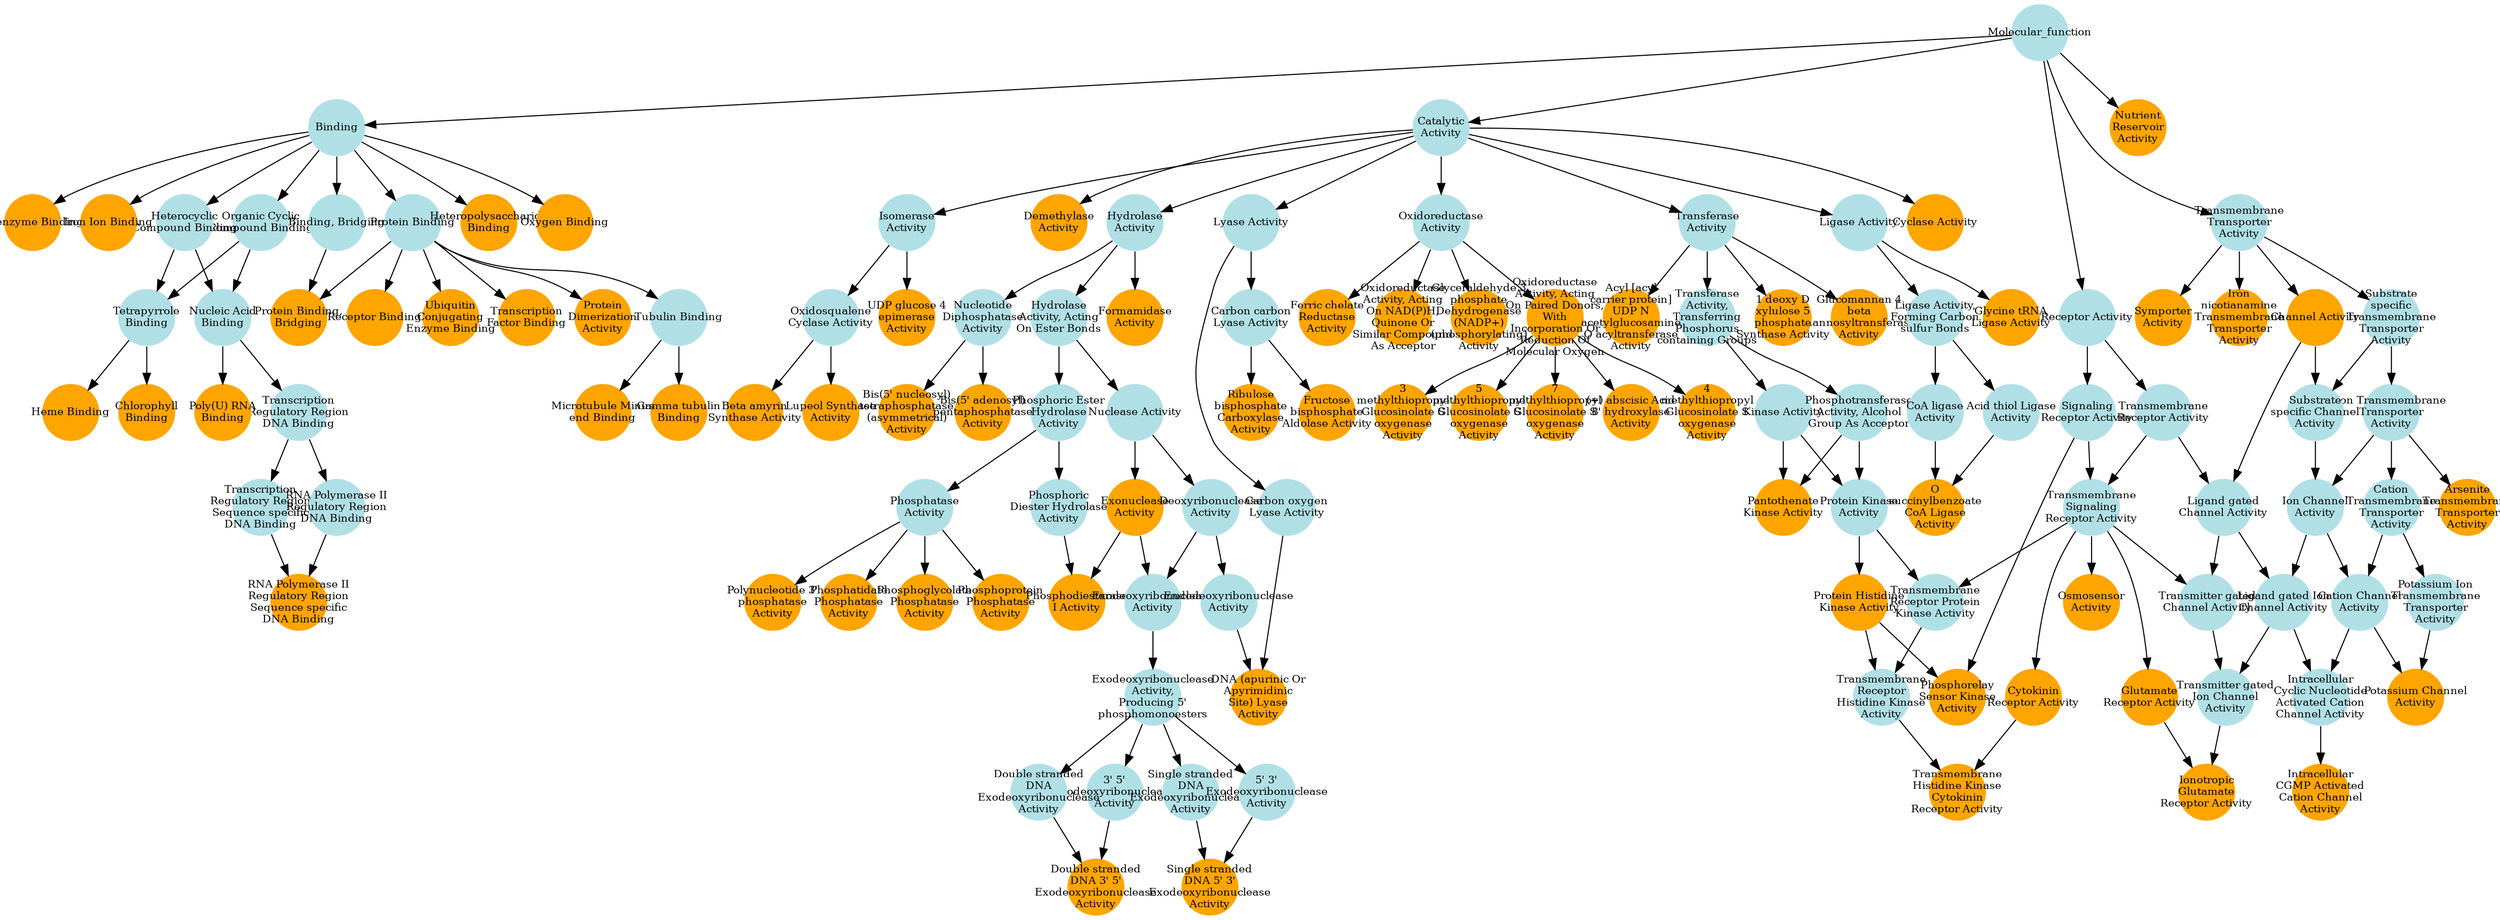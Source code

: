 digraph {
1 [style="filled", fixedsize="true", fontsize="10", shape="circle", width="0.75", fillcolor="powderblue", label="Molecular_function", color="transparent"];
2 [style="filled", fixedsize="true", fontsize="10", shape="circle", width="0.75", fillcolor="powderblue", label="Binding", color="transparent"];
3 [style="filled", fixedsize="true", fontsize="10", shape="circle", width="0.75", fillcolor="powderblue", label="Organic Cyclic
Compound Binding", color="transparent"];
4 [style="filled", fixedsize="true", fontsize="10", shape="circle", width="0.75", fillcolor="powderblue", label="Heterocyclic
Compound Binding", color="transparent"];
5 [style="filled", fixedsize="true", fontsize="10", shape="circle", width="0.75", fillcolor="powderblue", label="Tetrapyrrole
Binding", color="transparent"];
6 [style="filled", fixedsize="true", fontsize="10", shape="circle", width="0.75", fillcolor="orange", label="Chlorophyll
Binding", color="transparent"];
7 [style="filled", fixedsize="true", fontsize="10", shape="circle", width="0.75", fillcolor="powderblue", label="Catalytic
Activity", color="transparent"];
8 [style="filled", fixedsize="true", fontsize="10", shape="circle", width="0.75", fillcolor="powderblue", label="Hydrolase
Activity", color="transparent"];
9 [style="filled", fixedsize="true", fontsize="10", shape="circle", width="0.75", fillcolor="orange", label="Formamidase
Activity", color="transparent"];
10 [style="filled", fixedsize="true", fontsize="10", shape="circle", width="0.75", fillcolor="powderblue", label="Oxidoreductase
Activity", color="transparent"];
11 [style="filled", fixedsize="true", fontsize="10", shape="circle", width="0.75", fillcolor="powderblue", label="Receptor Activity", color="transparent"];
12 [style="filled", fixedsize="true", fontsize="10", shape="circle", width="0.75", fillcolor="powderblue", label="Signaling
Receptor Activity", color="transparent"];
13 [style="filled", fixedsize="true", fontsize="10", shape="circle", width="0.75", fillcolor="powderblue", label="Transmembrane
Receptor Activity", color="transparent"];
14 [style="filled", fixedsize="true", fontsize="10", shape="circle", width="0.75", fillcolor="powderblue", label="Transmembrane
Signaling
Receptor Activity", color="transparent"];
15 [style="filled", fixedsize="true", fontsize="10", shape="circle", width="0.75", fillcolor="orange", label="Osmosensor
Activity", color="transparent"];
16 [style="filled", fixedsize="true", fontsize="10", shape="circle", width="0.75", fillcolor="powderblue", label="Hydrolase
Activity, Acting
On Ester Bonds", color="transparent"];
17 [style="filled", fixedsize="true", fontsize="10", shape="circle", width="0.75", fillcolor="powderblue", label="Phosphoric Ester
Hydrolase
Activity", color="transparent"];
18 [style="filled", fixedsize="true", fontsize="10", shape="circle", width="0.75", fillcolor="powderblue", label="Phosphatase
Activity", color="transparent"];
19 [style="filled", fixedsize="true", fontsize="10", shape="circle", width="0.75", fillcolor="orange", label="Polynucleotide 3'
phosphatase
Activity", color="transparent"];
20 [style="filled", fixedsize="true", fontsize="10", shape="circle", width="0.75", fillcolor="powderblue", label="Nucleic Acid
Binding", color="transparent"];
21 [style="filled", fixedsize="true", fontsize="10", shape="circle", width="0.75", fillcolor="powderblue", label="Transcription
Regulatory Region
DNA Binding", color="transparent"];
22 [style="filled", fixedsize="true", fontsize="10", shape="circle", width="0.75", fillcolor="powderblue", label="Transcription
Regulatory Region
Sequence specific
DNA Binding", color="transparent"];
23 [style="filled", fixedsize="true", fontsize="10", shape="circle", width="0.75", fillcolor="powderblue", label="RNA Polymerase II
Regulatory Region
DNA Binding", color="transparent"];
24 [style="filled", fixedsize="true", fontsize="10", shape="circle", width="0.75", fillcolor="orange", label="RNA Polymerase II
Regulatory Region
Sequence specific
DNA Binding", color="transparent"];
25 [style="filled", fixedsize="true", fontsize="10", shape="circle", width="0.75", fillcolor="orange", label="Glutamate
Receptor Activity", color="transparent"];
26 [style="filled", fixedsize="true", fontsize="10", shape="circle", width="0.75", fillcolor="powderblue", label="Transmembrane
Transporter
Activity", color="transparent"];
27 [style="filled", fixedsize="true", fontsize="10", shape="circle", width="0.75", fillcolor="powderblue", label="Substrate
specific
Transmembrane
Transporter
Activity", color="transparent"];
28 [style="filled", fixedsize="true", fontsize="10", shape="circle", width="0.75", fillcolor="powderblue", label="Ion Transmembrane
Transporter
Activity", color="transparent"];
29 [style="filled", fixedsize="true", fontsize="10", shape="circle", width="0.75", fillcolor="orange", label="Channel Activity", color="transparent"];
30 [style="filled", fixedsize="true", fontsize="10", shape="circle", width="0.75", fillcolor="powderblue", label="Substrate
specific Channel
Activity", color="transparent"];
31 [style="filled", fixedsize="true", fontsize="10", shape="circle", width="0.75", fillcolor="powderblue", label="Ion Channel
Activity", color="transparent"];
32 [style="filled", fixedsize="true", fontsize="10", shape="circle", width="0.75", fillcolor="powderblue", label="Ligand gated
Channel Activity", color="transparent"];
33 [style="filled", fixedsize="true", fontsize="10", shape="circle", width="0.75", fillcolor="powderblue", label="Ligand gated Ion
Channel Activity", color="transparent"];
34 [style="filled", fixedsize="true", fontsize="10", shape="circle", width="0.75", fillcolor="powderblue", label="Transmitter gated
Channel Activity", color="transparent"];
35 [style="filled", fixedsize="true", fontsize="10", shape="circle", width="0.75", fillcolor="powderblue", label="Transmitter gated
Ion Channel
Activity", color="transparent"];
36 [style="filled", fixedsize="true", fontsize="10", shape="circle", width="0.75", fillcolor="orange", label="Ionotropic
Glutamate
Receptor Activity", color="transparent"];
37 [style="filled", fixedsize="true", fontsize="10", shape="circle", width="0.75", fillcolor="powderblue", label="Protein Binding", color="transparent"];
38 [style="filled", fixedsize="true", fontsize="10", shape="circle", width="0.75", fillcolor="orange", label="Transcription
Factor Binding", color="transparent"];
39 [style="filled", fixedsize="true", fontsize="10", shape="circle", width="0.75", fillcolor="powderblue", label="Cation
Transmembrane
Transporter
Activity", color="transparent"];
40 [style="filled", fixedsize="true", fontsize="10", shape="circle", width="0.75", fillcolor="powderblue", label="Cation Channel
Activity", color="transparent"];
41 [style="filled", fixedsize="true", fontsize="10", shape="circle", width="0.75", fillcolor="powderblue", label="Potassium Ion
Transmembrane
Transporter
Activity", color="transparent"];
42 [style="filled", fixedsize="true", fontsize="10", shape="circle", width="0.75", fillcolor="orange", label="Potassium Channel
Activity", color="transparent"];
43 [style="filled", fixedsize="true", fontsize="10", shape="circle", width="0.75", fillcolor="powderblue", label="Lyase Activity", color="transparent"];
44 [style="filled", fixedsize="true", fontsize="10", shape="circle", width="0.75", fillcolor="powderblue", label="Carbon carbon
Lyase Activity", color="transparent"];
45 [style="filled", fixedsize="true", fontsize="10", shape="circle", width="0.75", fillcolor="orange", label="Ribulose
bisphosphate
Carboxylase
Activity", color="transparent"];
46 [style="filled", fixedsize="true", fontsize="10", shape="circle", width="0.75", fillcolor="orange", label="Phosphatidate
Phosphatase
Activity", color="transparent"];
47 [style="filled", fixedsize="true", fontsize="10", shape="circle", width="0.75", fillcolor="orange", label="Phosphoglycolate
Phosphatase
Activity", color="transparent"];
48 [style="filled", fixedsize="true", fontsize="10", shape="circle", width="0.75", fillcolor="powderblue", label="Transferase
Activity", color="transparent"];
49 [style="filled", fixedsize="true", fontsize="10", shape="circle", width="0.75", fillcolor="powderblue", label="Transferase
Activity,
Transferring
Phosphorus
containing Groups", color="transparent"];
50 [style="filled", fixedsize="true", fontsize="10", shape="circle", width="0.75", fillcolor="powderblue", label="Kinase Activity", color="transparent"];
51 [style="filled", fixedsize="true", fontsize="10", shape="circle", width="0.75", fillcolor="powderblue", label="Phosphotransferase
Activity, Alcohol
Group As Acceptor", color="transparent"];
52 [style="filled", fixedsize="true", fontsize="10", shape="circle", width="0.75", fillcolor="powderblue", label="Protein Kinase
Activity", color="transparent"];
53 [style="filled", fixedsize="true", fontsize="10", shape="circle", width="0.75", fillcolor="orange", label="Protein Histidine
Kinase Activity", color="transparent"];
54 [style="filled", fixedsize="true", fontsize="10", shape="circle", width="0.75", fillcolor="powderblue", label="Transmembrane
Receptor Protein
Kinase Activity", color="transparent"];
55 [style="filled", fixedsize="true", fontsize="10", shape="circle", width="0.75", fillcolor="powderblue", label="Transmembrane
Receptor
Histidine Kinase
Activity", color="transparent"];
56 [style="filled", fixedsize="true", fontsize="10", shape="circle", width="0.75", fillcolor="orange", label="Cytokinin
Receptor Activity", color="transparent"];
57 [style="filled", fixedsize="true", fontsize="10", shape="circle", width="0.75", fillcolor="orange", label="Transmembrane
Histidine Kinase
Cytokinin
Receptor Activity", color="transparent"];
58 [style="filled", fixedsize="true", fontsize="10", shape="circle", width="0.75", fillcolor="powderblue", label="Binding, Bridging", color="transparent"];
59 [style="filled", fixedsize="true", fontsize="10", shape="circle", width="0.75", fillcolor="orange", label="Protein Binding,
Bridging", color="transparent"];
60 [style="filled", fixedsize="true", fontsize="10", shape="circle", width="0.75", fillcolor="powderblue", label="Nuclease Activity", color="transparent"];
61 [style="filled", fixedsize="true", fontsize="10", shape="circle", width="0.75", fillcolor="orange", label="Exonuclease
Activity", color="transparent"];
62 [style="filled", fixedsize="true", fontsize="10", shape="circle", width="0.75", fillcolor="powderblue", label="Phosphoric
Diester Hydrolase
Activity", color="transparent"];
63 [style="filled", fixedsize="true", fontsize="10", shape="circle", width="0.75", fillcolor="orange", label="Phosphodiesterase
I Activity", color="transparent"];
64 [style="filled", fixedsize="true", fontsize="10", shape="circle", width="0.75", fillcolor="orange", label="Glucomannan 4
beta
mannosyltransferase
Activity", color="transparent"];
65 [style="filled", fixedsize="true", fontsize="10", shape="circle", width="0.75", fillcolor="powderblue", label="Intracellular
Cyclic Nucleotide
Activated Cation
Channel Activity", color="transparent"];
66 [style="filled", fixedsize="true", fontsize="10", shape="circle", width="0.75", fillcolor="orange", label="Intracellular
CGMP Activated
Cation Channel
Activity", color="transparent"];
67 [style="filled", fixedsize="true", fontsize="10", shape="circle", width="0.75", fillcolor="orange", label="Nutrient
Reservoir
Activity", color="transparent"];
68 [style="filled", fixedsize="true", fontsize="10", shape="circle", width="0.75", fillcolor="powderblue", label="Deoxyribonuclease
Activity", color="transparent"];
69 [style="filled", fixedsize="true", fontsize="10", shape="circle", width="0.75", fillcolor="powderblue", label="Exodeoxyribonuclease
Activity", color="transparent"];
70 [style="filled", fixedsize="true", fontsize="10", shape="circle", width="0.75", fillcolor="powderblue", label="Exodeoxyribonuclease
Activity,
Producing 5'
phosphomonoesters", color="transparent"];
71 [style="filled", fixedsize="true", fontsize="10", shape="circle", width="0.75", fillcolor="powderblue", label="3' 5'
exodeoxyribonuclease
Activity", color="transparent"];
72 [style="filled", fixedsize="true", fontsize="10", shape="circle", width="0.75", fillcolor="powderblue", label="Double stranded
DNA
Exodeoxyribonuclease
Activity", color="transparent"];
73 [style="filled", fixedsize="true", fontsize="10", shape="circle", width="0.75", fillcolor="orange", label="Double stranded
DNA 3' 5'
Exodeoxyribonuclease
Activity", color="transparent"];
74 [style="filled", fixedsize="true", fontsize="10", shape="circle", width="0.75", fillcolor="orange", label="Heteropolysaccharide
Binding", color="transparent"];
75 [style="filled", fixedsize="true", fontsize="10", shape="circle", width="0.75", fillcolor="powderblue", label="Isomerase
Activity", color="transparent"];
76 [style="filled", fixedsize="true", fontsize="10", shape="circle", width="0.75", fillcolor="orange", label="UDP glucose 4
epimerase
Activity", color="transparent"];
77 [style="filled", fixedsize="true", fontsize="10", shape="circle", width="0.75", fillcolor="orange", label="Oxidoreductase
Activity, Acting
On Paired Donors,
With
Incorporation Or
Reduction Of
Molecular Oxygen", color="transparent"];
78 [style="filled", fixedsize="true", fontsize="10", shape="circle", width="0.75", fillcolor="orange", label="3
methylthiopropyl
Glucosinolate S
oxygenase
Activity", color="transparent"];
79 [style="filled", fixedsize="true", fontsize="10", shape="circle", width="0.75", fillcolor="orange", label="5
methylthiopropyl
Glucosinolate S
oxygenase
Activity", color="transparent"];
80 [style="filled", fixedsize="true", fontsize="10", shape="circle", width="0.75", fillcolor="orange", label="7
methylthiopropyl
Glucosinolate S
oxygenase
Activity", color="transparent"];
81 [style="filled", fixedsize="true", fontsize="10", shape="circle", width="0.75", fillcolor="orange", label="(+) abscisic Acid
8' hydroxylase
Activity", color="transparent"];
82 [style="filled", fixedsize="true", fontsize="10", shape="circle", width="0.75", fillcolor="orange", label="Glyceraldehyde 3
phosphate
Dehydrogenase
(NADP+)
(phosphorylating)
Activity", color="transparent"];
83 [style="filled", fixedsize="true", fontsize="10", shape="circle", width="0.75", fillcolor="powderblue", label="Nucleotide
Diphosphatase
Activity", color="transparent"];
84 [style="filled", fixedsize="true", fontsize="10", shape="circle", width="0.75", fillcolor="orange", label="Bis(5' nucleosyl)
tetraphosphatase
(asymmetrical)
Activity", color="transparent"];
85 [style="filled", fixedsize="true", fontsize="10", shape="circle", width="0.75", fillcolor="powderblue", label="Single stranded
DNA
Exodeoxyribonuclease
Activity", color="transparent"];
86 [style="filled", fixedsize="true", fontsize="10", shape="circle", width="0.75", fillcolor="powderblue", label="5' 3'
Exodeoxyribonuclease
Activity", color="transparent"];
87 [style="filled", fixedsize="true", fontsize="10", shape="circle", width="0.75", fillcolor="orange", label="Single stranded
DNA 5' 3'
Exodeoxyribonuclease
Activity", color="transparent"];
88 [style="filled", fixedsize="true", fontsize="10", shape="circle", width="0.75", fillcolor="orange", label="Cyclase Activity", color="transparent"];
89 [style="filled", fixedsize="true", fontsize="10", shape="circle", width="0.75", fillcolor="orange", label="Oxygen Binding", color="transparent"];
90 [style="filled", fixedsize="true", fontsize="10", shape="circle", width="0.75", fillcolor="orange", label="Phosphoprotein
Phosphatase
Activity", color="transparent"];
91 [style="filled", fixedsize="true", fontsize="10", shape="circle", width="0.75", fillcolor="orange", label="Protein
Dimerization
Activity", color="transparent"];
92 [style="filled", fixedsize="true", fontsize="10", shape="circle", width="0.75", fillcolor="orange", label="Ferric chelate
Reductase
Activity", color="transparent"];
93 [style="filled", fixedsize="true", fontsize="10", shape="circle", width="0.75", fillcolor="orange", label="4
methylthiopropyl
Glucosinolate S
oxygenase
Activity", color="transparent"];
94 [style="filled", fixedsize="true", fontsize="10", shape="circle", width="0.75", fillcolor="orange", label="Fructose
bisphosphate
Aldolase Activity", color="transparent"];
95 [style="filled", fixedsize="true", fontsize="10", shape="circle", width="0.75", fillcolor="powderblue", label="Ligase Activity", color="transparent"];
96 [style="filled", fixedsize="true", fontsize="10", shape="circle", width="0.75", fillcolor="powderblue", label="Ligase Activity,
Forming Carbon
sulfur Bonds", color="transparent"];
97 [style="filled", fixedsize="true", fontsize="10", shape="circle", width="0.75", fillcolor="powderblue", label="CoA ligase
Activity", color="transparent"];
98 [style="filled", fixedsize="true", fontsize="10", shape="circle", width="0.75", fillcolor="powderblue", label="Acid thiol Ligase
Activity", color="transparent"];
99 [style="filled", fixedsize="true", fontsize="10", shape="circle", width="0.75", fillcolor="orange", label="O
succinylbenzoate
CoA Ligase
Activity", color="transparent"];
100 [style="filled", fixedsize="true", fontsize="10", shape="circle", width="0.75", fillcolor="orange", label="Acyl [acyl
carrier protein]
UDP N
acetylglucosamine
O acyltransferase
Activity", color="transparent"];
101 [style="filled", fixedsize="true", fontsize="10", shape="circle", width="0.75", fillcolor="orange", label="Oxidoreductase
Activity, Acting
On NAD(P)H,
Quinone Or
Similar Compound
As Acceptor", color="transparent"];
102 [style="filled", fixedsize="true", fontsize="10", shape="circle", width="0.75", fillcolor="powderblue", label="Tubulin Binding", color="transparent"];
103 [style="filled", fixedsize="true", fontsize="10", shape="circle", width="0.75", fillcolor="orange", label="Gamma tubulin
Binding", color="transparent"];
104 [style="filled", fixedsize="true", fontsize="10", shape="circle", width="0.75", fillcolor="powderblue", label="Oxidosqualene
Cyclase Activity", color="transparent"];
105 [style="filled", fixedsize="true", fontsize="10", shape="circle", width="0.75", fillcolor="orange", label="Lupeol Synthase
Activity", color="transparent"];
106 [style="filled", fixedsize="true", fontsize="10", shape="circle", width="0.75", fillcolor="orange", label="Receptor Binding", color="transparent"];
107 [style="filled", fixedsize="true", fontsize="10", shape="circle", width="0.75", fillcolor="orange", label="Poly(U) RNA
Binding", color="transparent"];
108 [style="filled", fixedsize="true", fontsize="10", shape="circle", width="0.75", fillcolor="orange", label="Heme Binding", color="transparent"];
109 [style="filled", fixedsize="true", fontsize="10", shape="circle", width="0.75", fillcolor="powderblue", label="Endodeoxyribonuclease
Activity", color="transparent"];
110 [style="filled", fixedsize="true", fontsize="10", shape="circle", width="0.75", fillcolor="powderblue", label="Carbon oxygen
Lyase Activity", color="transparent"];
111 [style="filled", fixedsize="true", fontsize="10", shape="circle", width="0.75", fillcolor="orange", label="DNA (apurinic Or
Apyrimidinic
Site) Lyase
Activity", color="transparent"];
112 [style="filled", fixedsize="true", fontsize="10", shape="circle", width="0.75", fillcolor="orange", label="1 deoxy D
xylulose 5
phosphate
Synthase Activity", color="transparent"];
113 [style="filled", fixedsize="true", fontsize="10", shape="circle", width="0.75", fillcolor="orange", label="Coenzyme Binding", color="transparent"];
114 [style="filled", fixedsize="true", fontsize="10", shape="circle", width="0.75", fillcolor="orange", label="Glycine tRNA
Ligase Activity", color="transparent"];
115 [style="filled", fixedsize="true", fontsize="10", shape="circle", width="0.75", fillcolor="orange", label="Ubiquitin
Conjugating
Enzyme Binding", color="transparent"];
116 [style="filled", fixedsize="true", fontsize="10", shape="circle", width="0.75", fillcolor="orange", label="Beta amyrin
Synthase Activity", color="transparent"];
117 [style="filled", fixedsize="true", fontsize="10", shape="circle", width="0.75", fillcolor="orange", label="Iron Ion Binding", color="transparent"];
118 [style="filled", fixedsize="true", fontsize="10", shape="circle", width="0.75", fillcolor="orange", label="Bis(5' adenosyl)
pentaphosphatase
Activity", color="transparent"];
119 [style="filled", fixedsize="true", fontsize="10", shape="circle", width="0.75", fillcolor="orange", label="Symporter
Activity", color="transparent"];
120 [style="filled", fixedsize="true", fontsize="10", shape="circle", width="0.75", fillcolor="orange", label="Microtubule Minus
end Binding", color="transparent"];
121 [style="filled", fixedsize="true", fontsize="10", shape="circle", width="0.75", fillcolor="orange", label="Demethylase
Activity", color="transparent"];
122 [style="filled", fixedsize="true", fontsize="10", shape="circle", width="0.75", fillcolor="orange", label="Arsenite
Transmembrane
Transporter
Activity", color="transparent"];
123 [style="filled", fixedsize="true", fontsize="10", shape="circle", width="0.75", fillcolor="orange", label="Phosphorelay
Sensor Kinase
Activity", color="transparent"];
124 [style="filled", fixedsize="true", fontsize="10", shape="circle", width="0.75", fillcolor="orange", label="Pantothenate
Kinase Activity", color="transparent"];
125 [style="filled", fixedsize="true", fontsize="10", shape="circle", width="0.75", fillcolor="orange", label="Iron
nicotianamine
Transmembrane
Transporter
Activity", color="transparent"];
1 -> 2 [color="#000000", lty="solid"];
2 -> 3 [color="#000000", lty="solid"];
2 -> 4 [color="#000000", lty="solid"];
3 -> 5 [color="#000000", lty="solid"];
4 -> 5 [color="#000000", lty="solid"];
5 -> 6 [color="#000000", lty="solid"];
1 -> 7 [color="#000000", lty="solid"];
7 -> 8 [color="#000000", lty="solid"];
8 -> 9 [color="#000000", lty="solid"];
7 -> 10 [color="#000000", lty="solid"];
1 -> 11 [color="#000000", lty="solid"];
11 -> 12 [color="#000000", lty="solid"];
11 -> 13 [color="#000000", lty="solid"];
12 -> 14 [color="#000000", lty="solid"];
13 -> 14 [color="#000000", lty="solid"];
14 -> 15 [color="#000000", lty="solid"];
8 -> 16 [color="#000000", lty="solid"];
16 -> 17 [color="#000000", lty="solid"];
17 -> 18 [color="#000000", lty="solid"];
18 -> 19 [color="#000000", lty="solid"];
3 -> 20 [color="#000000", lty="solid"];
4 -> 20 [color="#000000", lty="solid"];
20 -> 21 [color="#000000", lty="solid"];
21 -> 22 [color="#000000", lty="solid"];
21 -> 23 [color="#000000", lty="solid"];
22 -> 24 [color="#000000", lty="solid"];
23 -> 24 [color="#000000", lty="solid"];
14 -> 25 [color="#000000", lty="solid"];
1 -> 26 [color="#000000", lty="solid"];
26 -> 27 [color="#000000", lty="solid"];
27 -> 28 [color="#000000", lty="solid"];
26 -> 29 [color="#000000", lty="solid"];
27 -> 30 [color="#000000", lty="solid"];
29 -> 30 [color="#000000", lty="solid"];
28 -> 31 [color="#000000", lty="solid"];
30 -> 31 [color="#000000", lty="solid"];
13 -> 32 [color="#000000", lty="solid"];
29 -> 32 [color="#000000", lty="solid"];
31 -> 33 [color="#000000", lty="solid"];
32 -> 33 [color="#000000", lty="solid"];
14 -> 34 [color="#000000", lty="solid"];
32 -> 34 [color="#000000", lty="solid"];
33 -> 35 [color="#000000", lty="solid"];
34 -> 35 [color="#000000", lty="solid"];
25 -> 36 [color="#000000", lty="solid"];
35 -> 36 [color="#000000", lty="solid"];
2 -> 37 [color="#000000", lty="solid"];
37 -> 38 [color="#000000", lty="solid"];
28 -> 39 [color="#000000", lty="solid"];
31 -> 40 [color="#000000", lty="solid"];
39 -> 40 [color="#000000", lty="solid"];
39 -> 41 [color="#000000", lty="solid"];
40 -> 42 [color="#000000", lty="solid"];
41 -> 42 [color="#000000", lty="solid"];
7 -> 43 [color="#000000", lty="solid"];
43 -> 44 [color="#000000", lty="solid"];
44 -> 45 [color="#000000", lty="solid"];
18 -> 46 [color="#000000", lty="solid"];
18 -> 47 [color="#000000", lty="solid"];
7 -> 48 [color="#000000", lty="solid"];
48 -> 49 [color="#000000", lty="solid"];
49 -> 50 [color="#000000", lty="solid"];
49 -> 51 [color="#000000", lty="solid"];
50 -> 52 [color="#000000", lty="solid"];
51 -> 52 [color="#000000", lty="solid"];
52 -> 53 [color="#000000", lty="solid"];
14 -> 54 [color="#000000", lty="solid"];
52 -> 54 [color="#000000", lty="solid"];
53 -> 55 [color="#000000", lty="solid"];
54 -> 55 [color="#000000", lty="solid"];
14 -> 56 [color="#000000", lty="solid"];
55 -> 57 [color="#000000", lty="solid"];
56 -> 57 [color="#000000", lty="solid"];
2 -> 58 [color="#000000", lty="solid"];
37 -> 59 [color="#000000", lty="solid"];
58 -> 59 [color="#000000", lty="solid"];
16 -> 60 [color="#000000", lty="solid"];
60 -> 61 [color="#000000", lty="solid"];
17 -> 62 [color="#000000", lty="solid"];
61 -> 63 [color="#000000", lty="solid"];
62 -> 63 [color="#000000", lty="solid"];
48 -> 64 [color="#000000", lty="solid"];
33 -> 65 [color="#000000", lty="solid"];
40 -> 65 [color="#000000", lty="solid"];
65 -> 66 [color="#000000", lty="solid"];
1 -> 67 [color="#000000", lty="solid"];
60 -> 68 [color="#000000", lty="solid"];
61 -> 69 [color="#000000", lty="solid"];
68 -> 69 [color="#000000", lty="solid"];
69 -> 70 [color="#000000", lty="solid"];
70 -> 71 [color="#000000", lty="solid"];
70 -> 72 [color="#000000", lty="solid"];
71 -> 73 [color="#000000", lty="solid"];
72 -> 73 [color="#000000", lty="solid"];
2 -> 74 [color="#000000", lty="solid"];
7 -> 75 [color="#000000", lty="solid"];
75 -> 76 [color="#000000", lty="solid"];
10 -> 77 [color="#000000", lty="solid"];
77 -> 78 [color="#000000", lty="solid"];
77 -> 79 [color="#000000", lty="solid"];
77 -> 80 [color="#000000", lty="solid"];
77 -> 81 [color="#000000", lty="solid"];
10 -> 82 [color="#000000", lty="solid"];
8 -> 83 [color="#000000", lty="solid"];
83 -> 84 [color="#000000", lty="solid"];
70 -> 85 [color="#000000", lty="solid"];
70 -> 86 [color="#000000", lty="solid"];
85 -> 87 [color="#000000", lty="solid"];
86 -> 87 [color="#000000", lty="solid"];
7 -> 88 [color="#000000", lty="solid"];
2 -> 89 [color="#000000", lty="solid"];
18 -> 90 [color="#000000", lty="solid"];
37 -> 91 [color="#000000", lty="solid"];
10 -> 92 [color="#000000", lty="solid"];
77 -> 93 [color="#000000", lty="solid"];
44 -> 94 [color="#000000", lty="solid"];
7 -> 95 [color="#000000", lty="solid"];
95 -> 96 [color="#000000", lty="solid"];
96 -> 97 [color="#000000", lty="solid"];
96 -> 98 [color="#000000", lty="solid"];
97 -> 99 [color="#000000", lty="solid"];
98 -> 99 [color="#000000", lty="solid"];
48 -> 100 [color="#000000", lty="solid"];
10 -> 101 [color="#000000", lty="solid"];
37 -> 102 [color="#000000", lty="solid"];
102 -> 103 [color="#000000", lty="solid"];
75 -> 104 [color="#000000", lty="solid"];
104 -> 105 [color="#000000", lty="solid"];
37 -> 106 [color="#000000", lty="solid"];
20 -> 107 [color="#000000", lty="solid"];
5 -> 108 [color="#000000", lty="solid"];
68 -> 109 [color="#000000", lty="solid"];
43 -> 110 [color="#000000", lty="solid"];
109 -> 111 [color="#000000", lty="solid"];
110 -> 111 [color="#000000", lty="solid"];
48 -> 112 [color="#000000", lty="solid"];
2 -> 113 [color="#000000", lty="solid"];
95 -> 114 [color="#000000", lty="solid"];
37 -> 115 [color="#000000", lty="solid"];
104 -> 116 [color="#000000", lty="solid"];
2 -> 117 [color="#000000", lty="solid"];
83 -> 118 [color="#000000", lty="solid"];
26 -> 119 [color="#000000", lty="solid"];
102 -> 120 [color="#000000", lty="solid"];
7 -> 121 [color="#000000", lty="solid"];
28 -> 122 [color="#000000", lty="solid"];
12 -> 123 [color="#000000", lty="solid"];
53 -> 123 [color="#000000", lty="solid"];
50 -> 124 [color="#000000", lty="solid"];
51 -> 124 [color="#000000", lty="solid"];
26 -> 125 [color="#000000", lty="solid"];
}
